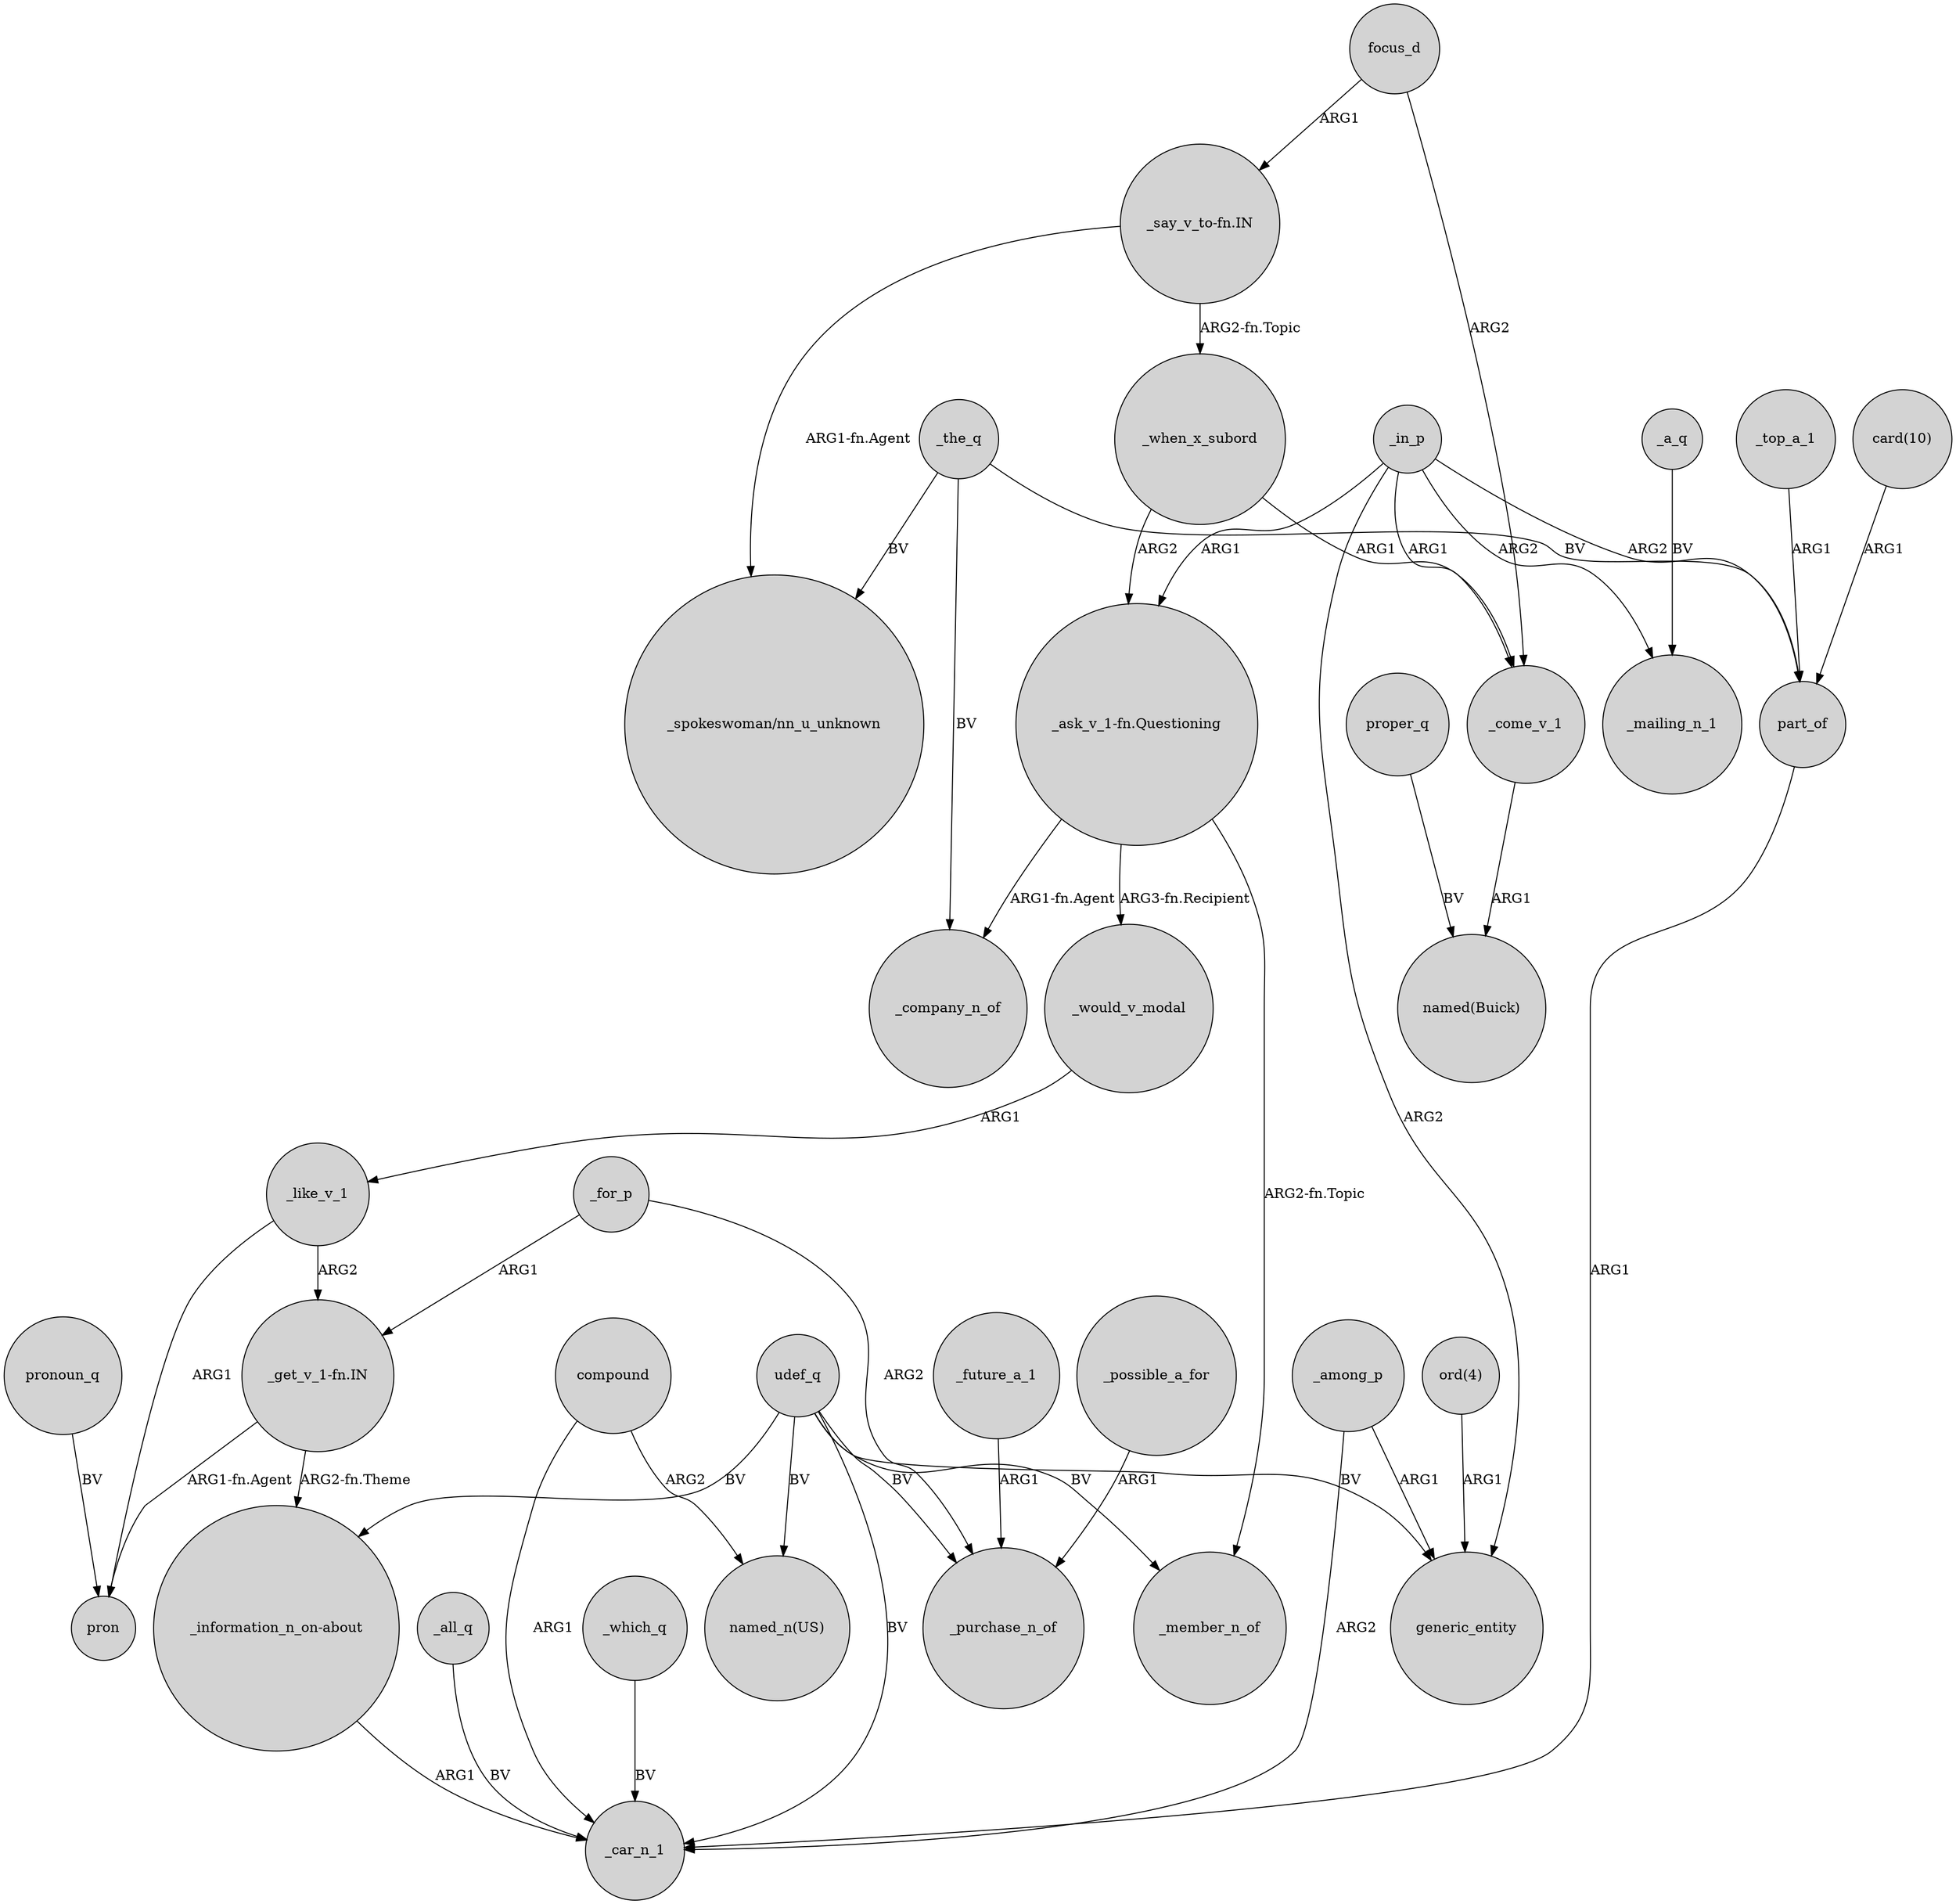 digraph {
	node [shape=circle style=filled]
	_come_v_1 -> "named(Buick)" [label=ARG1]
	udef_q -> "named_n(US)" [label=BV]
	udef_q -> generic_entity [label=BV]
	_future_a_1 -> _purchase_n_of [label=ARG1]
	_like_v_1 -> pron [label=ARG1]
	_when_x_subord -> _come_v_1 [label=ARG1]
	"_ask_v_1-fn.Questioning" -> _would_v_modal [label="ARG3-fn.Recipient"]
	focus_d -> _come_v_1 [label=ARG2]
	_all_q -> _car_n_1 [label=BV]
	_in_p -> _mailing_n_1 [label=ARG2]
	_top_a_1 -> part_of [label=ARG1]
	_which_q -> _car_n_1 [label=BV]
	_for_p -> "_get_v_1-fn.IN" [label=ARG1]
	_when_x_subord -> "_ask_v_1-fn.Questioning" [label=ARG2]
	_the_q -> "_spokeswoman/nn_u_unknown" [label=BV]
	_possible_a_for -> _purchase_n_of [label=ARG1]
	compound -> "named_n(US)" [label=ARG2]
	_the_q -> _company_n_of [label=BV]
	udef_q -> "_information_n_on-about" [label=BV]
	_would_v_modal -> _like_v_1 [label=ARG1]
	_for_p -> _purchase_n_of [label=ARG2]
	proper_q -> "named(Buick)" [label=BV]
	_like_v_1 -> "_get_v_1-fn.IN" [label=ARG2]
	pronoun_q -> pron [label=BV]
	_among_p -> generic_entity [label=ARG1]
	"_say_v_to-fn.IN" -> _when_x_subord [label="ARG2-fn.Topic"]
	_among_p -> _car_n_1 [label=ARG2]
	"_get_v_1-fn.IN" -> pron [label="ARG1-fn.Agent"]
	"_ask_v_1-fn.Questioning" -> _company_n_of [label="ARG1-fn.Agent"]
	udef_q -> _member_n_of [label=BV]
	"_say_v_to-fn.IN" -> "_spokeswoman/nn_u_unknown" [label="ARG1-fn.Agent"]
	_the_q -> part_of [label=BV]
	"ord(4)" -> generic_entity [label=ARG1]
	compound -> _car_n_1 [label=ARG1]
	_in_p -> _come_v_1 [label=ARG1]
	"_ask_v_1-fn.Questioning" -> _member_n_of [label="ARG2-fn.Topic"]
	_a_q -> _mailing_n_1 [label=BV]
	_in_p -> generic_entity [label=ARG2]
	udef_q -> _car_n_1 [label=BV]
	"card(10)" -> part_of [label=ARG1]
	_in_p -> "_ask_v_1-fn.Questioning" [label=ARG1]
	"_get_v_1-fn.IN" -> "_information_n_on-about" [label="ARG2-fn.Theme"]
	_in_p -> part_of [label=ARG2]
	part_of -> _car_n_1 [label=ARG1]
	udef_q -> _purchase_n_of [label=BV]
	"_information_n_on-about" -> _car_n_1 [label=ARG1]
	focus_d -> "_say_v_to-fn.IN" [label=ARG1]
}
